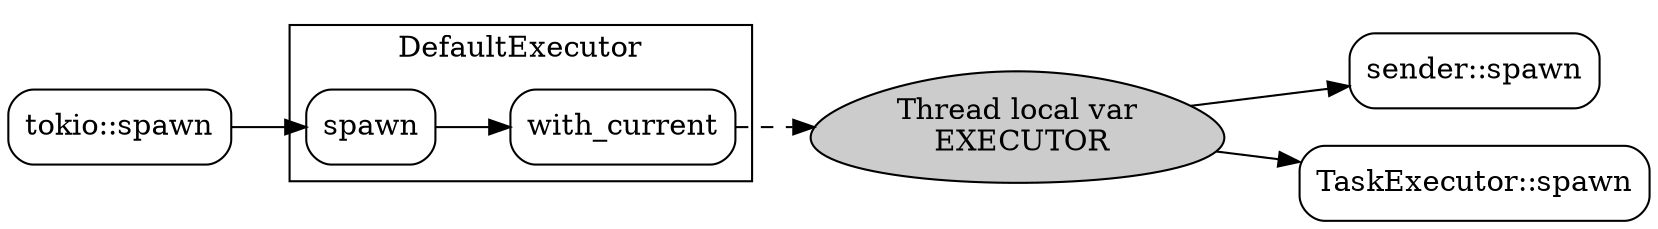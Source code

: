 //
// default-executor.dot
//
// Created on 07-10-2019 by xieyu
//
digraph defaultexecutor {
  node[shape=box;style=rounded];
  rankdir=LR;

  subgraph cluster_executor{
    label="DefaultExecutor";
    spawn;
    with_current;
  };

  tokio_spawn[label="tokio::spawn"];
  tokio_spawn -> spawn -> with_current;
  EXECUTOR[shape=egg;style="filled";fillcolor=gray80;label="Thread local var\n EXECUTOR"];
  with_current -> EXECUTOR[style=dashed;];
  Sender_spawn[label="sender::spawn"];
  TaskExecutor_spawn[label="TaskExecutor::spawn"];
  EXECUTOR -> {Sender_spawn, TaskExecutor_spawn};
}
